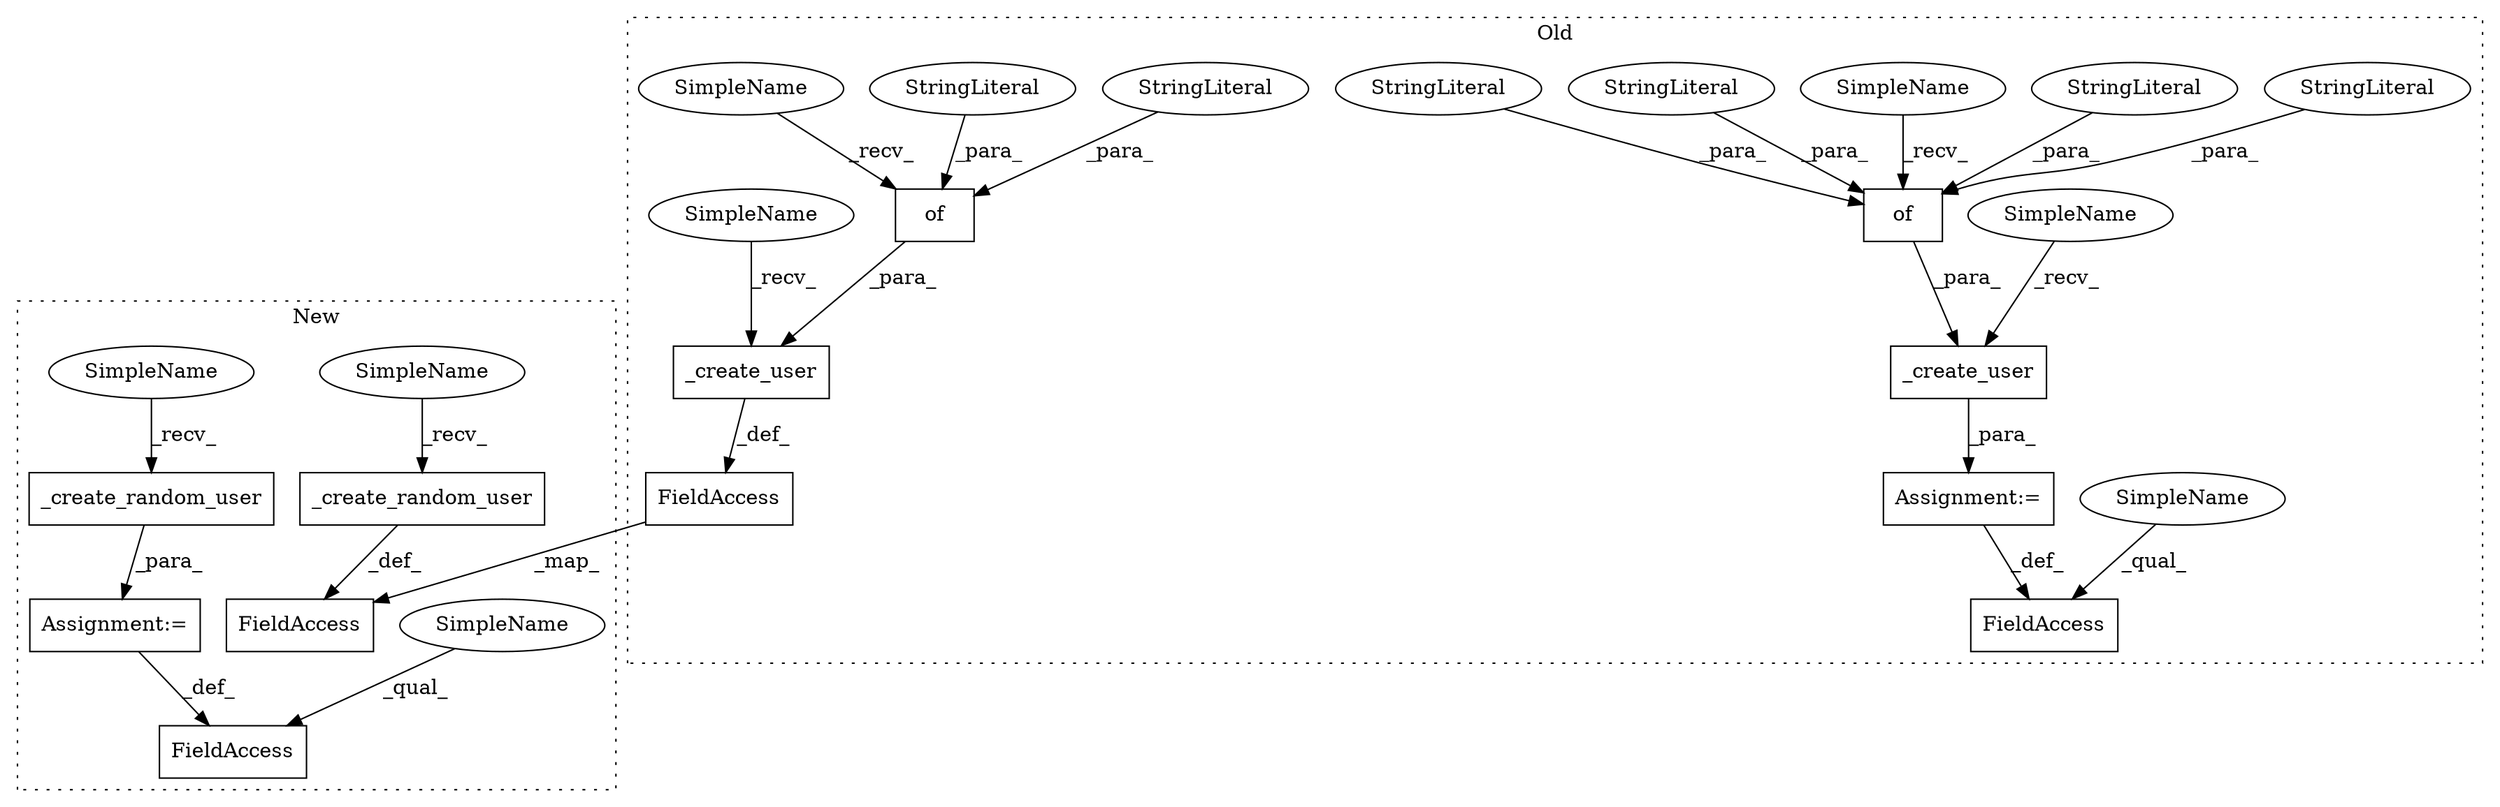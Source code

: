 digraph G {
subgraph cluster0 {
1 [label="of" a="32" s="6023,6068" l="3,1" shape="box"];
4 [label="FieldAccess" a="22" s="5986" l="14" shape="box"];
6 [label="of" a="32" s="5947,5978" l="3,1" shape="box"];
7 [label="StringLiteral" a="45" s="5961" l="17" shape="ellipse"];
9 [label="StringLiteral" a="45" s="6049" l="7" shape="ellipse"];
10 [label="StringLiteral" a="45" s="6037" l="11" shape="ellipse"];
11 [label="StringLiteral" a="45" s="5950" l="10" shape="ellipse"];
12 [label="StringLiteral" a="45" s="6057" l="11" shape="ellipse"];
13 [label="StringLiteral" a="45" s="6026" l="10" shape="ellipse"];
14 [label="Assignment:=" a="7" s="6000" l="1" shape="box"];
15 [label="_create_user" a="32" s="5930,5979" l="13,1" shape="box"];
16 [label="FieldAccess" a="22" s="5904" l="20" shape="box"];
18 [label="_create_user" a="32" s="6006,6069" l="13,1" shape="box"];
19 [label="SimpleName" a="42" s="5986" l="4" shape="ellipse"];
20 [label="SimpleName" a="42" s="6001" l="4" shape="ellipse"];
21 [label="SimpleName" a="42" s="5925" l="4" shape="ellipse"];
25 [label="SimpleName" a="42" s="6019" l="3" shape="ellipse"];
26 [label="SimpleName" a="42" s="5943" l="3" shape="ellipse"];
label = "Old";
style="dotted";
}
subgraph cluster1 {
2 [label="_create_random_user" a="32" s="6205" l="21" shape="box"];
3 [label="FieldAccess" a="22" s="6182" l="17" shape="box"];
5 [label="_create_random_user" a="32" s="6155" l="21" shape="box"];
8 [label="Assignment:=" a="7" s="6199" l="1" shape="box"];
17 [label="FieldAccess" a="22" s="6129" l="20" shape="box"];
22 [label="SimpleName" a="42" s="6182" l="4" shape="ellipse"];
23 [label="SimpleName" a="42" s="6150" l="4" shape="ellipse"];
24 [label="SimpleName" a="42" s="6200" l="4" shape="ellipse"];
label = "New";
style="dotted";
}
1 -> 18 [label="_para_"];
2 -> 8 [label="_para_"];
5 -> 17 [label="_def_"];
6 -> 15 [label="_para_"];
7 -> 6 [label="_para_"];
8 -> 3 [label="_def_"];
9 -> 1 [label="_para_"];
10 -> 1 [label="_para_"];
11 -> 6 [label="_para_"];
12 -> 1 [label="_para_"];
13 -> 1 [label="_para_"];
14 -> 4 [label="_def_"];
15 -> 16 [label="_def_"];
16 -> 17 [label="_map_"];
18 -> 14 [label="_para_"];
19 -> 4 [label="_qual_"];
20 -> 18 [label="_recv_"];
21 -> 15 [label="_recv_"];
22 -> 3 [label="_qual_"];
23 -> 5 [label="_recv_"];
24 -> 2 [label="_recv_"];
25 -> 1 [label="_recv_"];
26 -> 6 [label="_recv_"];
}